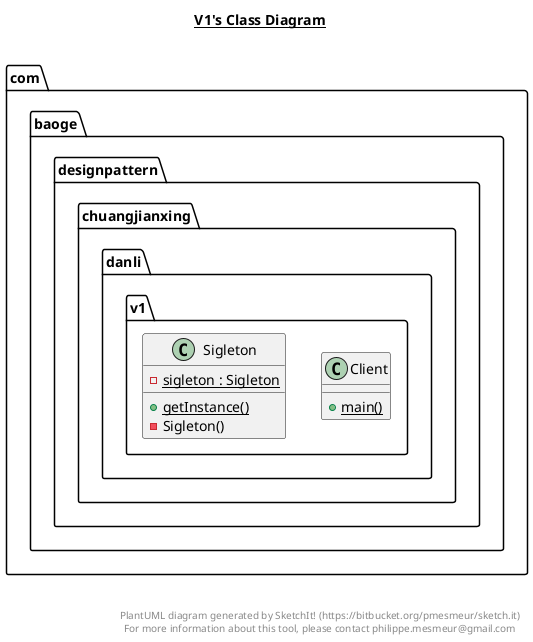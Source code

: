 @startuml

title __V1's Class Diagram__\n

  namespace com.baoge.designpattern {
    namespace chuangjianxing {
      namespace danli.v1 {
        class com.baoge.designpattern.chuangjianxing.danli.v1.Client {
            {static} + main()
        }
      }
    }
  }
  

  namespace com.baoge.designpattern {
    namespace chuangjianxing {
      namespace danli.v1 {
        class com.baoge.designpattern.chuangjianxing.danli.v1.Sigleton {
            {static} - sigleton : Sigleton
            {static} + getInstance()
            - Sigleton()
        }
      }
    }
  }
  



right footer


PlantUML diagram generated by SketchIt! (https://bitbucket.org/pmesmeur/sketch.it)
For more information about this tool, please contact philippe.mesmeur@gmail.com
endfooter

@enduml
